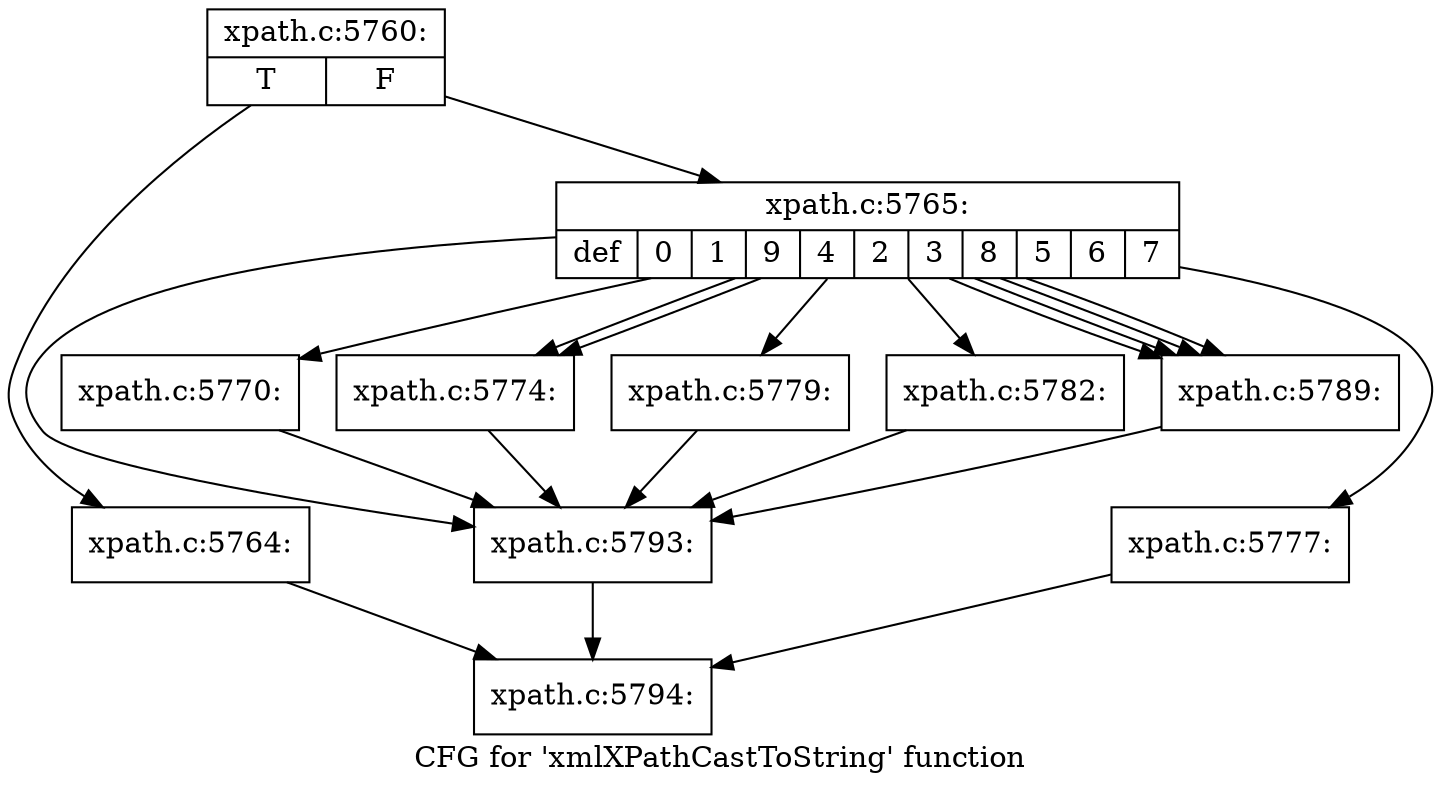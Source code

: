 digraph "CFG for 'xmlXPathCastToString' function" {
	label="CFG for 'xmlXPathCastToString' function";

	Node0x48d3220 [shape=record,label="{xpath.c:5760:|{<s0>T|<s1>F}}"];
	Node0x48d3220 -> Node0x47ae280;
	Node0x48d3220 -> Node0x47ae2d0;
	Node0x47ae280 [shape=record,label="{xpath.c:5764:}"];
	Node0x47ae280 -> Node0x48d7820;
	Node0x47ae2d0 [shape=record,label="{xpath.c:5765:|{<s0>def|<s1>0|<s2>1|<s3>9|<s4>4|<s5>2|<s6>3|<s7>8|<s8>5|<s9>6|<s10>7}}"];
	Node0x47ae2d0 -> Node0x48d8470;
	Node0x47ae2d0 -> Node0x48d89c0;
	Node0x47ae2d0 -> Node0x48d8ca0;
	Node0x47ae2d0 -> Node0x48d8ca0;
	Node0x47ae2d0 -> Node0x48d90e0;
	Node0x47ae2d0 -> Node0x48d94f0;
	Node0x47ae2d0 -> Node0x48d9930;
	Node0x47ae2d0 -> Node0x48d9e40;
	Node0x47ae2d0 -> Node0x48d9e40;
	Node0x47ae2d0 -> Node0x48d9e40;
	Node0x47ae2d0 -> Node0x48d9e40;
	Node0x48d89c0 [shape=record,label="{xpath.c:5770:}"];
	Node0x48d89c0 -> Node0x48d8470;
	Node0x48d8ca0 [shape=record,label="{xpath.c:5774:}"];
	Node0x48d8ca0 -> Node0x48d8470;
	Node0x48d90e0 [shape=record,label="{xpath.c:5777:}"];
	Node0x48d90e0 -> Node0x48d7820;
	Node0x48d94f0 [shape=record,label="{xpath.c:5779:}"];
	Node0x48d94f0 -> Node0x48d8470;
	Node0x48d9930 [shape=record,label="{xpath.c:5782:}"];
	Node0x48d9930 -> Node0x48d8470;
	Node0x48d9e40 [shape=record,label="{xpath.c:5789:}"];
	Node0x48d9e40 -> Node0x48d8470;
	Node0x48d8470 [shape=record,label="{xpath.c:5793:}"];
	Node0x48d8470 -> Node0x48d7820;
	Node0x48d7820 [shape=record,label="{xpath.c:5794:}"];
}
